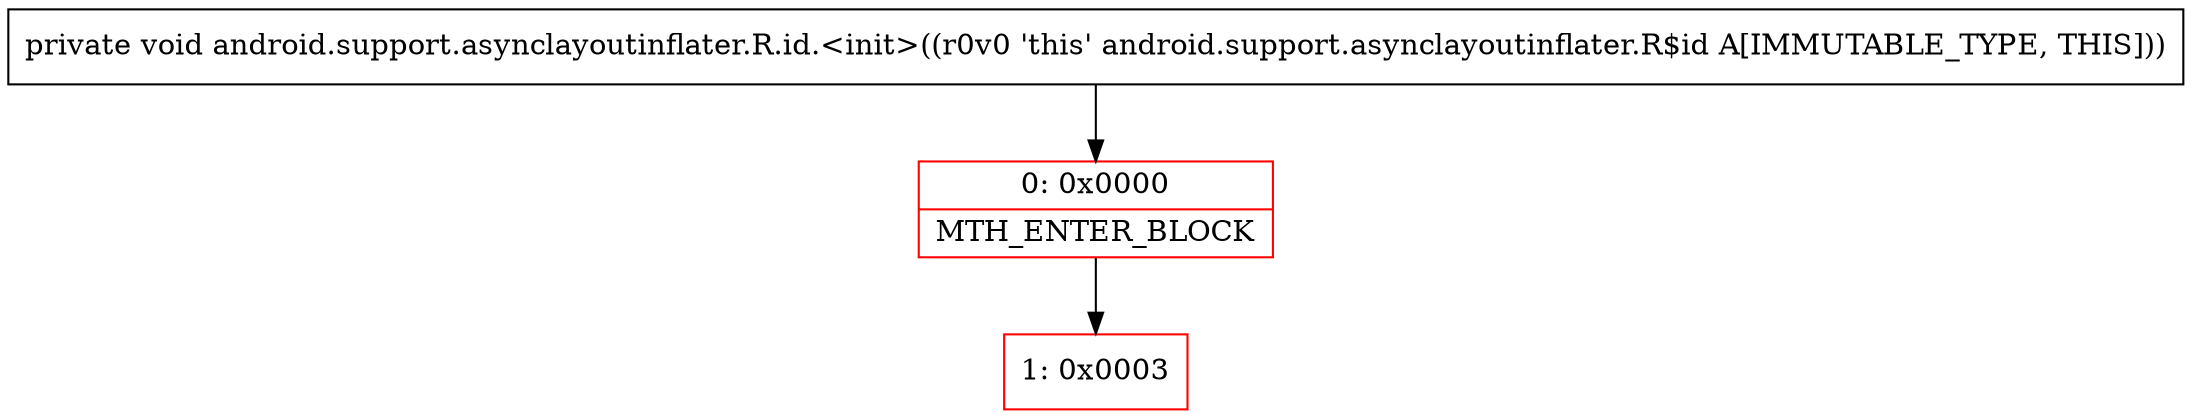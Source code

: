 digraph "CFG forandroid.support.asynclayoutinflater.R.id.\<init\>()V" {
subgraph cluster_Region_1257082066 {
label = "R(0)";
node [shape=record,color=blue];
}
Node_0 [shape=record,color=red,label="{0\:\ 0x0000|MTH_ENTER_BLOCK\l}"];
Node_1 [shape=record,color=red,label="{1\:\ 0x0003}"];
MethodNode[shape=record,label="{private void android.support.asynclayoutinflater.R.id.\<init\>((r0v0 'this' android.support.asynclayoutinflater.R$id A[IMMUTABLE_TYPE, THIS])) }"];
MethodNode -> Node_0;
Node_0 -> Node_1;
}

